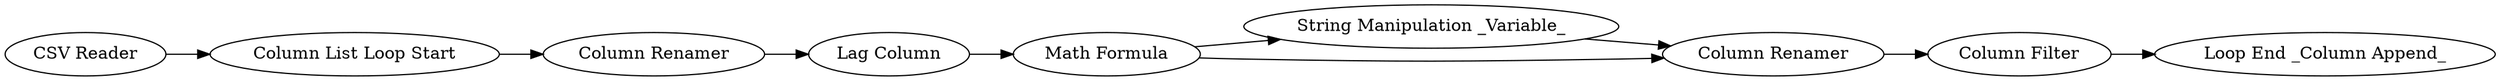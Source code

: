 digraph {
	8 [label="Math Formula"]
	9 [label="Lag Column"]
	10 [label="Column List Loop Start"]
	13 [label="String Manipulation _Variable_"]
	15 [label="Column Filter"]
	16 [label="Loop End _Column Append_"]
	17 [label="CSV Reader"]
	18 [label="Column Renamer"]
	20 [label="Column Renamer"]
	8 -> 13
	8 -> 20
	9 -> 8
	10 -> 18
	13 -> 20
	15 -> 16
	17 -> 10
	18 -> 9
	20 -> 15
	rankdir=LR
}
